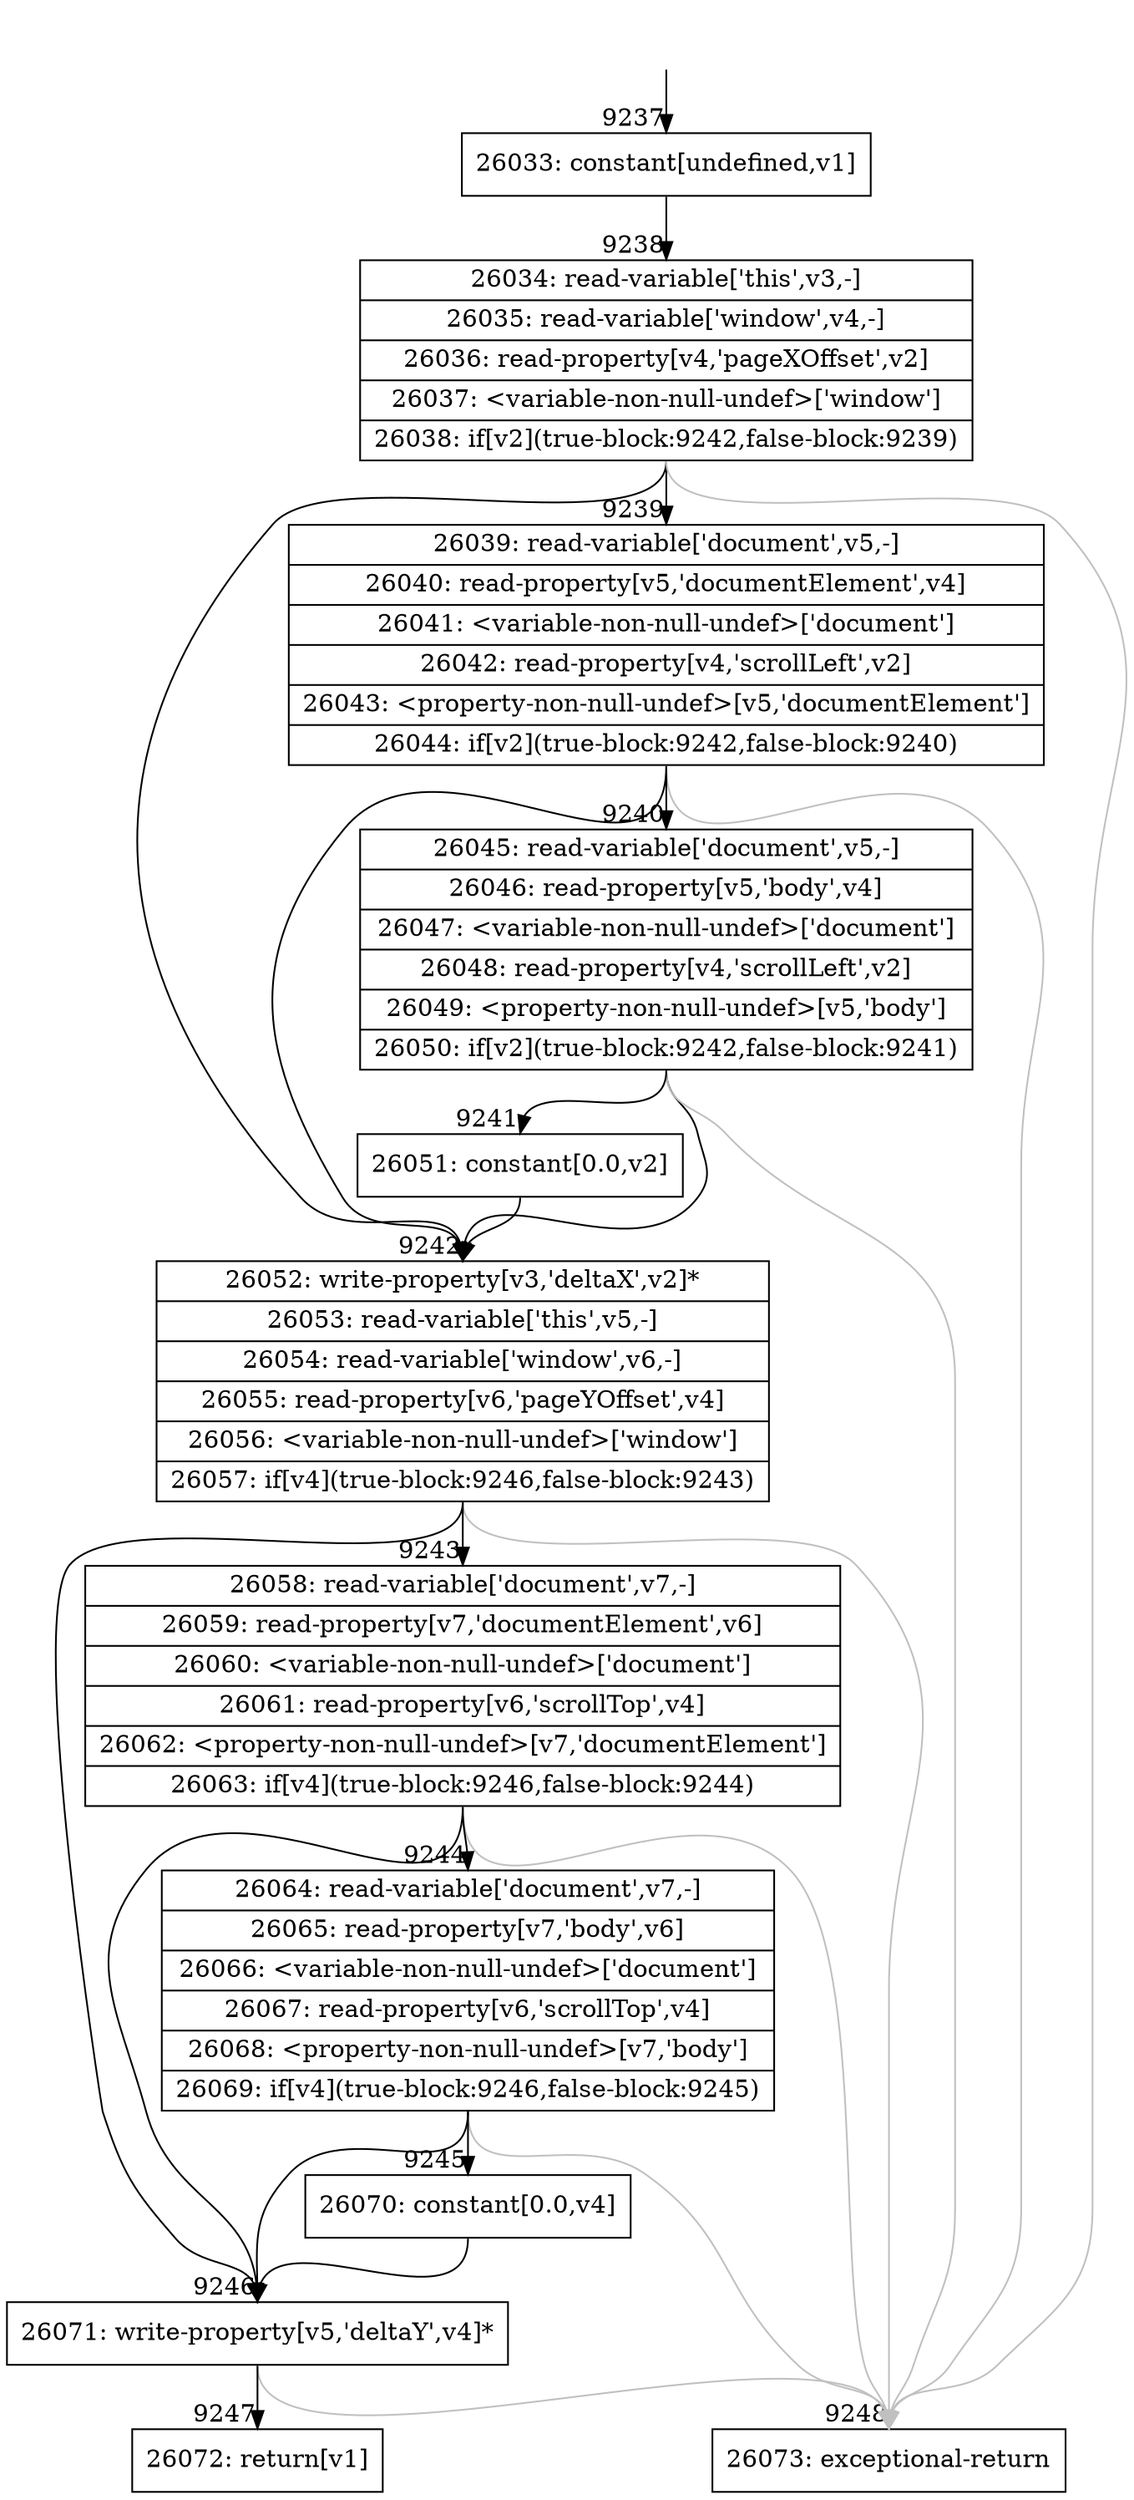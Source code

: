 digraph {
rankdir="TD"
BB_entry704[shape=none,label=""];
BB_entry704 -> BB9237 [tailport=s, headport=n, headlabel="    9237"]
BB9237 [shape=record label="{26033: constant[undefined,v1]}" ] 
BB9237 -> BB9238 [tailport=s, headport=n, headlabel="      9238"]
BB9238 [shape=record label="{26034: read-variable['this',v3,-]|26035: read-variable['window',v4,-]|26036: read-property[v4,'pageXOffset',v2]|26037: \<variable-non-null-undef\>['window']|26038: if[v2](true-block:9242,false-block:9239)}" ] 
BB9238 -> BB9242 [tailport=s, headport=n, headlabel="      9242"]
BB9238 -> BB9239 [tailport=s, headport=n, headlabel="      9239"]
BB9238 -> BB9248 [tailport=s, headport=n, color=gray, headlabel="      9248"]
BB9239 [shape=record label="{26039: read-variable['document',v5,-]|26040: read-property[v5,'documentElement',v4]|26041: \<variable-non-null-undef\>['document']|26042: read-property[v4,'scrollLeft',v2]|26043: \<property-non-null-undef\>[v5,'documentElement']|26044: if[v2](true-block:9242,false-block:9240)}" ] 
BB9239 -> BB9242 [tailport=s, headport=n]
BB9239 -> BB9240 [tailport=s, headport=n, headlabel="      9240"]
BB9239 -> BB9248 [tailport=s, headport=n, color=gray]
BB9240 [shape=record label="{26045: read-variable['document',v5,-]|26046: read-property[v5,'body',v4]|26047: \<variable-non-null-undef\>['document']|26048: read-property[v4,'scrollLeft',v2]|26049: \<property-non-null-undef\>[v5,'body']|26050: if[v2](true-block:9242,false-block:9241)}" ] 
BB9240 -> BB9242 [tailport=s, headport=n]
BB9240 -> BB9241 [tailport=s, headport=n, headlabel="      9241"]
BB9240 -> BB9248 [tailport=s, headport=n, color=gray]
BB9241 [shape=record label="{26051: constant[0.0,v2]}" ] 
BB9241 -> BB9242 [tailport=s, headport=n]
BB9242 [shape=record label="{26052: write-property[v3,'deltaX',v2]*|26053: read-variable['this',v5,-]|26054: read-variable['window',v6,-]|26055: read-property[v6,'pageYOffset',v4]|26056: \<variable-non-null-undef\>['window']|26057: if[v4](true-block:9246,false-block:9243)}" ] 
BB9242 -> BB9246 [tailport=s, headport=n, headlabel="      9246"]
BB9242 -> BB9243 [tailport=s, headport=n, headlabel="      9243"]
BB9242 -> BB9248 [tailport=s, headport=n, color=gray]
BB9243 [shape=record label="{26058: read-variable['document',v7,-]|26059: read-property[v7,'documentElement',v6]|26060: \<variable-non-null-undef\>['document']|26061: read-property[v6,'scrollTop',v4]|26062: \<property-non-null-undef\>[v7,'documentElement']|26063: if[v4](true-block:9246,false-block:9244)}" ] 
BB9243 -> BB9246 [tailport=s, headport=n]
BB9243 -> BB9244 [tailport=s, headport=n, headlabel="      9244"]
BB9243 -> BB9248 [tailport=s, headport=n, color=gray]
BB9244 [shape=record label="{26064: read-variable['document',v7,-]|26065: read-property[v7,'body',v6]|26066: \<variable-non-null-undef\>['document']|26067: read-property[v6,'scrollTop',v4]|26068: \<property-non-null-undef\>[v7,'body']|26069: if[v4](true-block:9246,false-block:9245)}" ] 
BB9244 -> BB9246 [tailport=s, headport=n]
BB9244 -> BB9245 [tailport=s, headport=n, headlabel="      9245"]
BB9244 -> BB9248 [tailport=s, headport=n, color=gray]
BB9245 [shape=record label="{26070: constant[0.0,v4]}" ] 
BB9245 -> BB9246 [tailport=s, headport=n]
BB9246 [shape=record label="{26071: write-property[v5,'deltaY',v4]*}" ] 
BB9246 -> BB9247 [tailport=s, headport=n, headlabel="      9247"]
BB9246 -> BB9248 [tailport=s, headport=n, color=gray]
BB9247 [shape=record label="{26072: return[v1]}" ] 
BB9248 [shape=record label="{26073: exceptional-return}" ] 
//#$~ 7319
}
